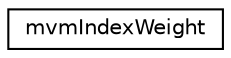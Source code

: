 digraph G
{
  edge [fontname="Helvetica",fontsize="10",labelfontname="Helvetica",labelfontsize="10"];
  node [fontname="Helvetica",fontsize="10",shape=record];
  rankdir=LR;
  Node1 [label="mvmIndexWeight",height=0.2,width=0.4,color="black", fillcolor="white", style="filled",URL="$db/da3/classmvmIndexWeight.html"];
}
